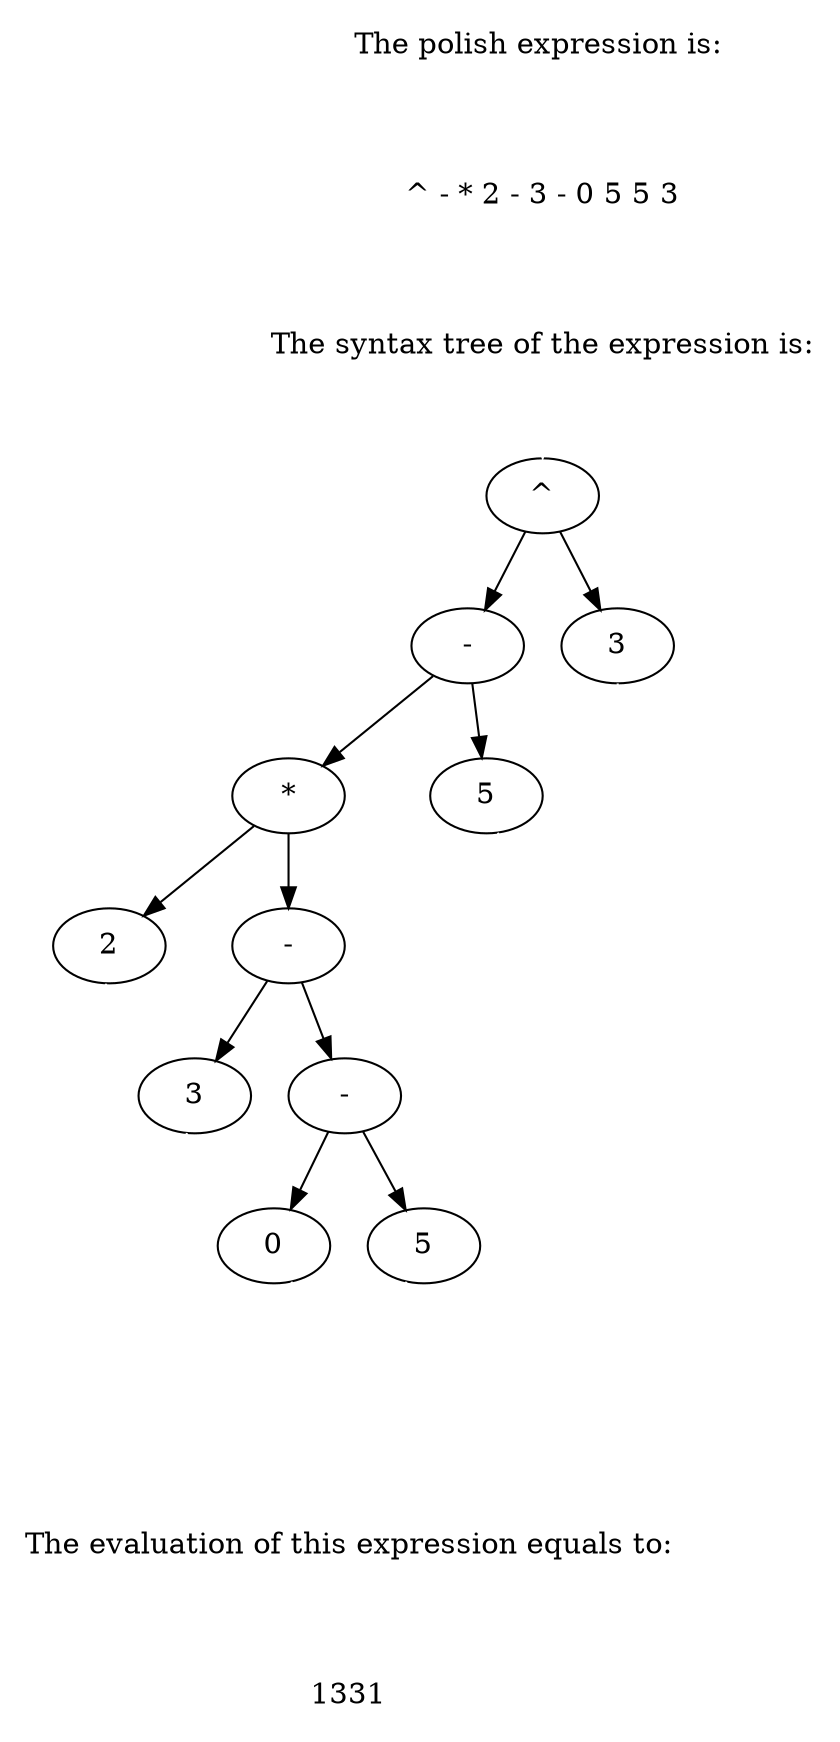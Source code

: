 // Polish Expression Calculator
digraph {
	start [label="The polish expression is: " shape=plaintext]
	expression [label="^ - * 2 - 3 - 0 5 5 3" shape=plaintext]
	"graph" [label="The syntax tree of the expression is:" shape=plaintext]
	sentinel [label="" shape=plaintext]
	1 [label="^"]
	start -> expression [label="" color=white]
	expression -> "graph" [label="" color=white]
	"graph" -> 1 [label="" color=white]
	2 [label="-"]
	1 -> 2
	4 [label="*"]
	2 -> 4
	8 [label=2]
	4 -> 8
	8 -> sentinel [color=white]
	9 [label="-"]
	4 -> 9
	18 [label=3]
	9 -> 18
	18 -> sentinel [color=white]
	19 [label="-"]
	9 -> 19
	38 [label=0]
	19 -> 38
	38 -> sentinel [color=white]
	39 [label=5]
	19 -> 39
	39 -> sentinel [color=white]
	5 [label=5]
	2 -> 5
	5 -> sentinel [color=white]
	3 [label=3]
	1 -> 3
	3 -> sentinel [color=white]
	result_text [label="The evaluation of this expression equals to:" shape=plaintext]
	result [label=1331 shape=plaintext]
	sentinel -> result_text [color=white]
	result_text -> result [color=white]
}
